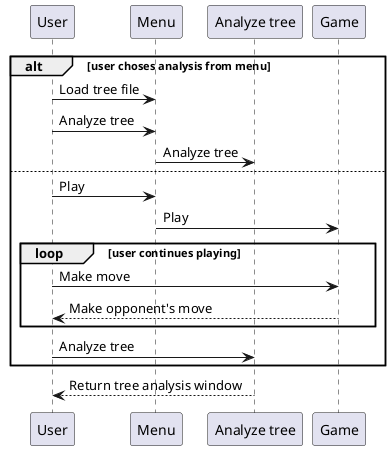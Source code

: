 @startuml
alt user choses analysis from menu
User -> Menu: Load tree file
User -> Menu: Analyze tree
Menu -> "Analyze tree": Analyze tree
else
User -> Menu: Play
Menu -> Game: Play
loop user continues playing
User -> Game: Make move
Game --> User: Make opponent's move
end
User -> "Analyze tree": Analyze tree
end
"Analyze tree" --> User: Return tree analysis window
@enduml